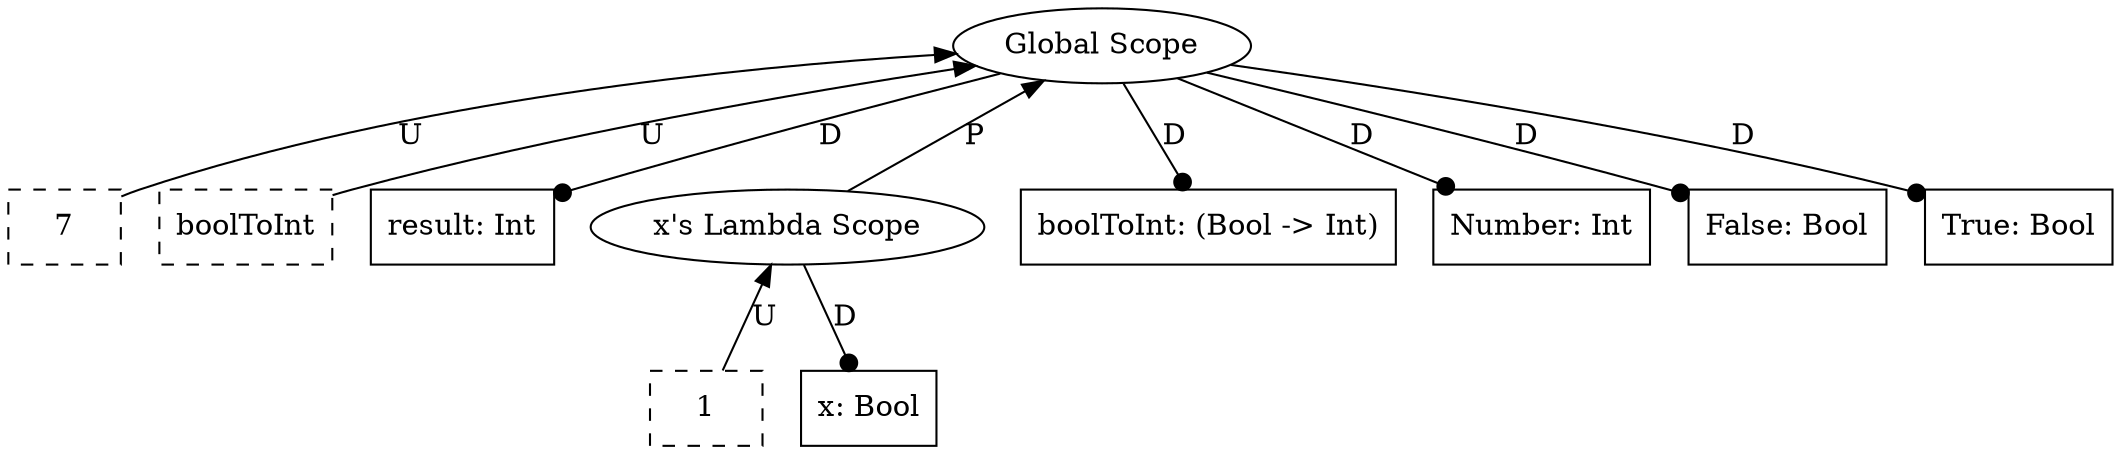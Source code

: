 graph {
    10 [label=7
       ,shape=box
       ,style=dashed];
    9 [label=boolToInt
      ,shape=box
      ,style=dashed];
    8 [label="result: Int"
      ,shape=box];
    7 [label=1
      ,shape=box
      ,style=dashed];
    6 [label="x: Bool",shape=box];
    5 [label="x's Lambda Scope"
      ,shape=ellipse];
    4 [label="boolToInt: (Bool -> Int)"
      ,shape=box];
    3 [label="Number: Int"
      ,shape=box];
    2 [label="False: Bool"
      ,shape=box];
    1 [label="True: Bool"
      ,shape=box];
    0 [label="Global Scope"
      ,shape=ellipse];
    0 -- 10 [label=U,dir=back];
    0 -- 9 [label=U,dir=back];
    0 -- 8 [label=D
           ,dir=forward
           ,arrowhead=dot];
    5 -- 7 [label=U,dir=back];
    5 -- 6 [label=D
           ,dir=forward
           ,arrowhead=dot];
    0 -- 5 [label=P,dir=back];
    0 -- 4 [label=D
           ,dir=forward
           ,arrowhead=dot];
    0 -- 3 [label=D
           ,dir=forward
           ,arrowhead=dot];
    0 -- 2 [label=D
           ,dir=forward
           ,arrowhead=dot];
    0 -- 1 [label=D
           ,dir=forward
           ,arrowhead=dot];
}
